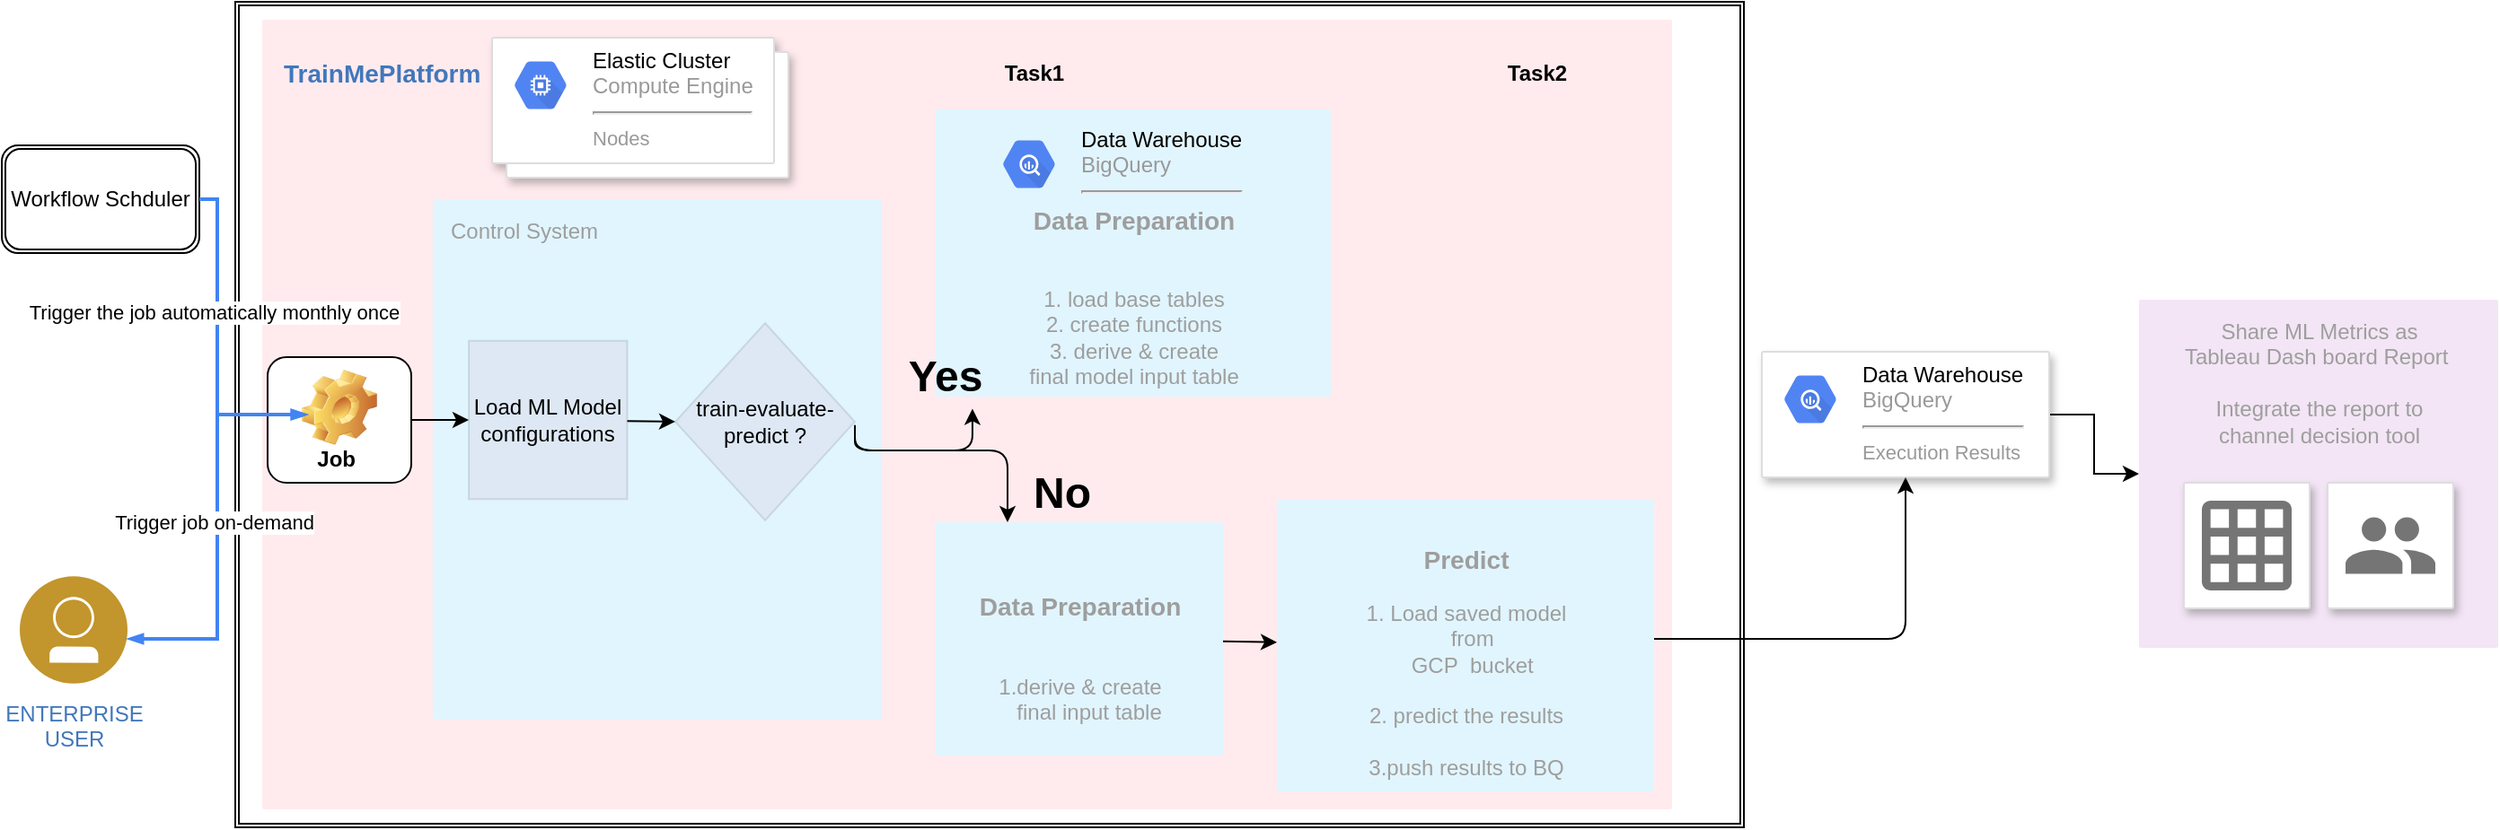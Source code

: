 <mxfile version="14.4.3" type="github">
  <diagram id="ROtzwxqIbSB5s_9sgbQk" name="Page-1">
    <mxGraphModel dx="894" dy="616" grid="1" gridSize="10" guides="1" tooltips="1" connect="1" arrows="1" fold="1" page="1" pageScale="1" pageWidth="850" pageHeight="1100" math="0" shadow="0">
      <root>
        <mxCell id="0" />
        <mxCell id="1" parent="0" />
        <mxCell id="hhmU4C3-GDhb0q8U8oKx-1" value="" style="shape=ext;double=1;rounded=0;whiteSpace=wrap;html=1;align=left;" vertex="1" parent="1">
          <mxGeometry x="130" y="50" width="840" height="460" as="geometry" />
        </mxCell>
        <mxCell id="hhmU4C3-GDhb0q8U8oKx-14" value="ENTERPRISE&lt;div&gt;USER&lt;/div&gt;" style="aspect=fixed;perimeter=ellipsePerimeter;html=1;align=center;shadow=0;dashed=0;image;image=img/lib/ibm/users/user.svg;strokeColor=#FF0000;fillColor=#FFFF66;gradientColor=none;fontColor=#4277BB;labelBackgroundColor=#ffffff;spacingTop=3;" vertex="1" parent="1">
          <mxGeometry x="10" y="370" width="60" height="60" as="geometry" />
        </mxCell>
        <mxCell id="hhmU4C3-GDhb0q8U8oKx-11" value="Workflow Schduler" style="shape=ext;double=1;rounded=1;whiteSpace=wrap;html=1;" vertex="1" parent="1">
          <mxGeometry y="130" width="110" height="60" as="geometry" />
        </mxCell>
        <mxCell id="hhmU4C3-GDhb0q8U8oKx-43" style="edgeStyle=orthogonalEdgeStyle;rounded=0;orthogonalLoop=1;jettySize=auto;html=1;" edge="1" parent="1" source="hhmU4C3-GDhb0q8U8oKx-40" target="hhmU4C3-GDhb0q8U8oKx-42">
          <mxGeometry relative="1" as="geometry" />
        </mxCell>
        <mxCell id="hhmU4C3-GDhb0q8U8oKx-40" value="" style="strokeColor=#dddddd;fillColor=#ffffff;shadow=1;strokeWidth=1;rounded=1;absoluteArcSize=1;arcSize=2;fontSize=12;fontColor=#9E9E9E;align=center;html=1;" vertex="1" parent="1">
          <mxGeometry x="980" y="245" width="160" height="70" as="geometry" />
        </mxCell>
        <mxCell id="hhmU4C3-GDhb0q8U8oKx-41" value="&lt;font color=&quot;#000000&quot;&gt;Data Warehouse&lt;/font&gt;&lt;br&gt;BigQuery&lt;hr&gt;&lt;font style=&quot;font-size: 11px&quot;&gt;Execution Results&lt;/font&gt;" style="dashed=0;connectable=0;html=1;fillColor=#5184F3;strokeColor=none;shape=mxgraph.gcp2.hexIcon;prIcon=bigquery;part=1;labelPosition=right;verticalLabelPosition=middle;align=left;verticalAlign=top;spacingLeft=5;fontColor=#999999;fontSize=12;spacingTop=-8;" vertex="1" parent="hhmU4C3-GDhb0q8U8oKx-40">
          <mxGeometry width="44" height="39" relative="1" as="geometry">
            <mxPoint x="5" y="7" as="offset" />
          </mxGeometry>
        </mxCell>
        <mxCell id="hhmU4C3-GDhb0q8U8oKx-42" value="Share ML Metrics as&lt;br&gt;Tableau Dash board Report&amp;nbsp;&lt;font style=&quot;font-size: 10px&quot;&gt;&lt;br&gt;&lt;/font&gt;&lt;br&gt;Integrate the report to&lt;br&gt;&amp;nbsp;channel decision tool&amp;nbsp;" style="rounded=1;absoluteArcSize=1;arcSize=2;html=1;strokeColor=none;gradientColor=none;shadow=0;dashed=0;fontSize=12;fontColor=#9E9E9E;align=center;verticalAlign=top;spacing=10;spacingTop=-4;fillColor=#F3E5F5;" vertex="1" parent="1">
          <mxGeometry x="1190" y="216" width="200" height="194" as="geometry" />
        </mxCell>
        <mxCell id="hhmU4C3-GDhb0q8U8oKx-44" value="" style="rounded=1;absoluteArcSize=1;arcSize=2;html=1;strokeColor=none;gradientColor=none;shadow=0;dashed=0;fontSize=12;fontColor=#9E9E9E;align=left;verticalAlign=top;spacing=10;spacingTop=-4;fillColor=#FFEBEE;" vertex="1" parent="1">
          <mxGeometry x="145" y="60" width="785" height="440" as="geometry" />
        </mxCell>
        <mxCell id="hhmU4C3-GDhb0q8U8oKx-45" value="" style="shape=mxgraph.gcp2.doubleRect;strokeColor=#dddddd;fillColor=#ffffff;shadow=1;strokeWidth=1;fontSize=11;fontColor=#9E9E9E;align=center;html=1;" vertex="1" parent="1">
          <mxGeometry x="273" y="70" width="165" height="78" as="geometry" />
        </mxCell>
        <mxCell id="hhmU4C3-GDhb0q8U8oKx-46" value="&lt;font color=&quot;#000000&quot;&gt;Elastic Cluster&lt;/font&gt;&lt;br&gt;Compute Engine&lt;hr&gt;&lt;font style=&quot;font-size: 11px&quot;&gt;Nodes&lt;/font&gt;" style="dashed=0;connectable=0;html=1;fillColor=#5184F3;strokeColor=none;shape=mxgraph.gcp2.hexIcon;prIcon=compute_engine;part=1;labelPosition=right;verticalLabelPosition=middle;align=left;verticalAlign=top;spacingLeft=5;fontColor=#999999;fontSize=12;spacingTop=-8;" vertex="1" parent="hhmU4C3-GDhb0q8U8oKx-45">
          <mxGeometry width="44" height="39" relative="1" as="geometry">
            <mxPoint x="5" y="7" as="offset" />
          </mxGeometry>
        </mxCell>
        <mxCell id="hhmU4C3-GDhb0q8U8oKx-23" value="TrainMePlatform" style="text;html=1;align=left;verticalAlign=middle;fontColor=#4277BB;shadow=0;dashed=0;strokeColor=none;fillColor=none;labelBackgroundColor=none;fontStyle=1;fontSize=14;spacingLeft=5;" vertex="1" parent="1">
          <mxGeometry x="150" y="80" width="123" height="20" as="geometry" />
        </mxCell>
        <mxCell id="hhmU4C3-GDhb0q8U8oKx-33" value="&lt;br&gt;&lt;br&gt;&lt;h3&gt;Data Preparation&lt;/h3&gt;&lt;br&gt;1. load base tables&lt;br&gt;2. create functions&lt;br&gt;3. derive &amp;amp; create &lt;br&gt;final model input table" style="rounded=1;absoluteArcSize=1;arcSize=2;html=1;strokeColor=none;gradientColor=none;shadow=0;dashed=0;fontSize=12;fontColor=#9E9E9E;align=center;verticalAlign=top;spacing=10;spacingTop=-4;fillColor=#E1F5FE;" vertex="1" parent="1">
          <mxGeometry x="520" y="110" width="220" height="160" as="geometry" />
        </mxCell>
        <mxCell id="hhmU4C3-GDhb0q8U8oKx-4" value="Job&amp;nbsp;" style="label;whiteSpace=wrap;html=1;align=center;verticalAlign=bottom;spacingLeft=0;spacingBottom=4;imageAlign=center;imageVerticalAlign=top;image=img/clipart/Gear_128x128.png" vertex="1" parent="1">
          <mxGeometry x="148" y="248" width="80" height="70" as="geometry" />
        </mxCell>
        <mxCell id="hhmU4C3-GDhb0q8U8oKx-35" style="edgeStyle=orthogonalEdgeStyle;rounded=0;html=1;labelBackgroundColor=none;startFill=1;startSize=4;endArrow=blockThin;endFill=1;endSize=4;jettySize=auto;orthogonalLoop=1;strokeColor=#4284F3;strokeWidth=2;fontSize=12;fontColor=#000000;align=left;dashed=0;startArrow=blockThin;" edge="1" parent="1">
          <mxGeometry relative="1" as="geometry">
            <Array as="points">
              <mxPoint x="120" y="280" />
              <mxPoint x="120" y="405" />
            </Array>
            <mxPoint x="170" y="280" as="sourcePoint" />
            <mxPoint x="70" y="405" as="targetPoint" />
          </mxGeometry>
        </mxCell>
        <mxCell id="hhmU4C3-GDhb0q8U8oKx-38" value="Trigger job on-demand" style="edgeLabel;html=1;align=center;verticalAlign=middle;resizable=0;points=[];" vertex="1" connectable="0" parent="hhmU4C3-GDhb0q8U8oKx-35">
          <mxGeometry x="-0.022" y="-2" relative="1" as="geometry">
            <mxPoint as="offset" />
          </mxGeometry>
        </mxCell>
        <mxCell id="hhmU4C3-GDhb0q8U8oKx-47" value="Control System" style="rounded=1;absoluteArcSize=1;arcSize=2;html=1;strokeColor=none;gradientColor=none;shadow=0;dashed=0;fontSize=12;fontColor=#9E9E9E;align=left;verticalAlign=top;spacing=10;spacingTop=-4;fillColor=#E1F5FE;" vertex="1" parent="1">
          <mxGeometry x="240" y="160" width="250" height="290" as="geometry" />
        </mxCell>
        <mxCell id="hhmU4C3-GDhb0q8U8oKx-37" style="edgeStyle=orthogonalEdgeStyle;rounded=0;html=1;labelBackgroundColor=none;startFill=1;startSize=4;endArrow=blockThin;endFill=1;endSize=4;jettySize=auto;orthogonalLoop=1;strokeColor=#4284F3;strokeWidth=2;fontSize=12;fontColor=#000000;align=center;dashed=0;" edge="1" parent="1">
          <mxGeometry relative="1" as="geometry">
            <Array as="points">
              <mxPoint x="120" y="160" />
              <mxPoint x="120" y="280" />
            </Array>
            <mxPoint x="110" y="160" as="sourcePoint" />
            <mxPoint x="170" y="280" as="targetPoint" />
          </mxGeometry>
        </mxCell>
        <mxCell id="hhmU4C3-GDhb0q8U8oKx-39" value="Trigger the job automatically monthly once" style="edgeLabel;html=1;align=center;verticalAlign=middle;resizable=0;points=[];" vertex="1" connectable="0" parent="hhmU4C3-GDhb0q8U8oKx-37">
          <mxGeometry x="-0.189" y="-2" relative="1" as="geometry">
            <mxPoint as="offset" />
          </mxGeometry>
        </mxCell>
        <mxCell id="hhmU4C3-GDhb0q8U8oKx-57" style="edgeStyle=orthogonalEdgeStyle;rounded=0;html=1;labelBackgroundColor=none;startFill=1;startSize=4;endArrow=blockThin;endFill=1;endSize=4;jettySize=auto;orthogonalLoop=1;strokeColor=#9E9E9E;strokeWidth=2;fontSize=12;fontColor=#000000;align=left;dashed=0;startArrow=blockThin;" edge="1" parent="1" source="hhmU4C3-GDhb0q8U8oKx-47" target="hhmU4C3-GDhb0q8U8oKx-47">
          <mxGeometry relative="1" as="geometry">
            <mxPoint x="898" y="570" as="sourcePoint" />
            <mxPoint x="410" y="590" as="targetPoint" />
            <Array as="points">
              <mxPoint x="295" y="370" />
              <mxPoint x="295" y="370" />
            </Array>
          </mxGeometry>
        </mxCell>
        <mxCell id="hhmU4C3-GDhb0q8U8oKx-64" style="edgeStyle=none;rounded=0;orthogonalLoop=1;jettySize=auto;html=1;entryX=0;entryY=0.5;entryDx=0;entryDy=0;" edge="1" parent="1" source="hhmU4C3-GDhb0q8U8oKx-60" target="hhmU4C3-GDhb0q8U8oKx-63">
          <mxGeometry relative="1" as="geometry" />
        </mxCell>
        <mxCell id="hhmU4C3-GDhb0q8U8oKx-60" value="Load ML Model configurations" style="whiteSpace=wrap;html=1;aspect=fixed;fillColor=#B5739D;opacity=10;" vertex="1" parent="1">
          <mxGeometry x="260" y="238.88" width="88.25" height="88.25" as="geometry" />
        </mxCell>
        <mxCell id="hhmU4C3-GDhb0q8U8oKx-63" value="train-evaluate-predict ?" style="rhombus;whiteSpace=wrap;html=1;opacity=10;fillColor=#B5739D;" vertex="1" parent="1">
          <mxGeometry x="375" y="229" width="100" height="110" as="geometry" />
        </mxCell>
        <mxCell id="hhmU4C3-GDhb0q8U8oKx-65" style="edgeStyle=none;rounded=0;orthogonalLoop=1;jettySize=auto;html=1;entryX=0;entryY=0.5;entryDx=0;entryDy=0;" edge="1" parent="1" source="hhmU4C3-GDhb0q8U8oKx-4" target="hhmU4C3-GDhb0q8U8oKx-60">
          <mxGeometry relative="1" as="geometry" />
        </mxCell>
        <mxCell id="hhmU4C3-GDhb0q8U8oKx-76" style="edgeStyle=none;rounded=0;orthogonalLoop=1;jettySize=auto;html=1;" edge="1" parent="1" source="hhmU4C3-GDhb0q8U8oKx-66" target="hhmU4C3-GDhb0q8U8oKx-67">
          <mxGeometry relative="1" as="geometry" />
        </mxCell>
        <mxCell id="hhmU4C3-GDhb0q8U8oKx-66" value="&lt;br&gt;&lt;h3&gt;&lt;b&gt;Data Preparation&lt;/b&gt;&lt;/h3&gt;&lt;br&gt;1.derive &amp;amp; create &lt;br&gt;&amp;nbsp; &amp;nbsp;final input table" style="rounded=1;absoluteArcSize=1;arcSize=2;html=1;strokeColor=none;gradientColor=none;shadow=0;dashed=0;fontSize=12;fontColor=#9E9E9E;align=center;verticalAlign=top;spacing=10;spacingTop=-4;fillColor=#E1F5FE;" vertex="1" parent="1">
          <mxGeometry x="520" y="340" width="160" height="130" as="geometry" />
        </mxCell>
        <mxCell id="hhmU4C3-GDhb0q8U8oKx-67" value="&lt;h3&gt;Predict&lt;/h3&gt;1. Load saved model &lt;br&gt;&amp;nbsp; from&lt;br&gt;&amp;nbsp; GCP&amp;nbsp; bucket&lt;br&gt;&lt;br&gt;2. predict the results&lt;br&gt;&lt;br&gt;3.push results to BQ" style="rounded=1;absoluteArcSize=1;arcSize=2;html=1;strokeColor=none;gradientColor=none;shadow=0;dashed=0;fontSize=12;fontColor=#9E9E9E;align=center;verticalAlign=top;spacing=10;spacingTop=-4;fillColor=#E1F5FE;" vertex="1" parent="1">
          <mxGeometry x="710" y="327.5" width="210" height="162.5" as="geometry" />
        </mxCell>
        <mxCell id="hhmU4C3-GDhb0q8U8oKx-69" value="&lt;b&gt;Task1&lt;/b&gt;" style="text;html=1;strokeColor=none;fillColor=none;align=center;verticalAlign=middle;whiteSpace=wrap;rounded=0;opacity=10;" vertex="1" parent="1">
          <mxGeometry x="550" y="80" width="50" height="20" as="geometry" />
        </mxCell>
        <mxCell id="hhmU4C3-GDhb0q8U8oKx-72" value="" style="edgeStyle=elbowEdgeStyle;elbow=vertical;endArrow=classic;html=1;entryX=0.093;entryY=1.042;entryDx=0;entryDy=0;entryPerimeter=0;" edge="1" parent="1" target="hhmU4C3-GDhb0q8U8oKx-33">
          <mxGeometry width="50" height="50" relative="1" as="geometry">
            <mxPoint x="475" y="285.88" as="sourcePoint" />
            <mxPoint x="525" y="235.88" as="targetPoint" />
            <Array as="points">
              <mxPoint x="520" y="300" />
              <mxPoint x="550" y="310" />
              <mxPoint x="540" y="270" />
            </Array>
          </mxGeometry>
        </mxCell>
        <mxCell id="hhmU4C3-GDhb0q8U8oKx-74" value="Yes" style="text;strokeColor=none;fillColor=none;html=1;fontSize=24;fontStyle=1;verticalAlign=middle;align=center;" vertex="1" parent="1">
          <mxGeometry x="475" y="238.88" width="100" height="40" as="geometry" />
        </mxCell>
        <mxCell id="hhmU4C3-GDhb0q8U8oKx-77" value="" style="edgeStyle=elbowEdgeStyle;elbow=vertical;endArrow=classic;html=1;entryX=0.25;entryY=0;entryDx=0;entryDy=0;" edge="1" parent="1" target="hhmU4C3-GDhb0q8U8oKx-66">
          <mxGeometry width="50" height="50" relative="1" as="geometry">
            <mxPoint x="475" y="290" as="sourcePoint" />
            <mxPoint x="555" y="331.88" as="targetPoint" />
            <Array as="points">
              <mxPoint x="515" y="300" />
            </Array>
          </mxGeometry>
        </mxCell>
        <mxCell id="hhmU4C3-GDhb0q8U8oKx-78" value="No" style="text;strokeColor=none;fillColor=none;html=1;fontSize=24;fontStyle=1;verticalAlign=middle;align=center;opacity=10;" vertex="1" parent="1">
          <mxGeometry x="540" y="304" width="100" height="40" as="geometry" />
        </mxCell>
        <mxCell id="hhmU4C3-GDhb0q8U8oKx-80" value="" style="edgeStyle=elbowEdgeStyle;elbow=vertical;endArrow=classic;html=1;" edge="1" parent="1" source="hhmU4C3-GDhb0q8U8oKx-67">
          <mxGeometry width="50" height="50" relative="1" as="geometry">
            <mxPoint x="1010" y="365" as="sourcePoint" />
            <mxPoint x="1060" y="315" as="targetPoint" />
            <Array as="points">
              <mxPoint x="960" y="405" />
              <mxPoint x="920" y="384" />
              <mxPoint x="970" y="410" />
            </Array>
          </mxGeometry>
        </mxCell>
        <mxCell id="hhmU4C3-GDhb0q8U8oKx-81" value="&lt;font color=&quot;#000000&quot;&gt;Data Warehouse&lt;/font&gt;&lt;br&gt;BigQuery&lt;hr&gt;" style="dashed=0;connectable=0;html=1;fillColor=#5184F3;strokeColor=none;shape=mxgraph.gcp2.hexIcon;prIcon=bigquery;part=1;labelPosition=right;verticalLabelPosition=middle;align=left;verticalAlign=top;spacingLeft=5;fontColor=#999999;fontSize=12;spacingTop=-8;" vertex="1" parent="1">
          <mxGeometry x="550" y="121" width="44" height="39" as="geometry" />
        </mxCell>
        <mxCell id="hhmU4C3-GDhb0q8U8oKx-82" value="&lt;b&gt;Task2&lt;/b&gt;" style="text;html=1;strokeColor=none;fillColor=none;align=center;verticalAlign=middle;whiteSpace=wrap;rounded=0;opacity=10;" vertex="1" parent="1">
          <mxGeometry x="830" y="80" width="50" height="20" as="geometry" />
        </mxCell>
        <mxCell id="hhmU4C3-GDhb0q8U8oKx-83" value="" style="strokeColor=#dddddd;fillColor=#ffffff;shadow=1;strokeWidth=1;rounded=1;absoluteArcSize=1;arcSize=2;labelPosition=center;verticalLabelPosition=middle;align=center;verticalAlign=bottom;spacingLeft=0;fontColor=#999999;fontSize=12;whiteSpace=wrap;spacingBottom=2;html=1;" vertex="1" parent="1">
          <mxGeometry x="1215" y="318" width="70" height="70" as="geometry" />
        </mxCell>
        <mxCell id="hhmU4C3-GDhb0q8U8oKx-84" value="" style="dashed=0;connectable=0;html=1;fillColor=#757575;strokeColor=none;shape=mxgraph.gcp2.report;part=1;" vertex="1" parent="hhmU4C3-GDhb0q8U8oKx-83">
          <mxGeometry x="0.5" width="50" height="50" relative="1" as="geometry">
            <mxPoint x="-25" y="10" as="offset" />
          </mxGeometry>
        </mxCell>
        <mxCell id="hhmU4C3-GDhb0q8U8oKx-85" value="" style="strokeColor=#dddddd;fillColor=#ffffff;shadow=1;strokeWidth=1;rounded=1;absoluteArcSize=1;arcSize=2;labelPosition=center;verticalLabelPosition=middle;align=center;verticalAlign=bottom;spacingLeft=0;fontColor=#999999;fontSize=12;whiteSpace=wrap;spacingBottom=2;html=1;" vertex="1" parent="1">
          <mxGeometry x="1295" y="318" width="70" height="70" as="geometry" />
        </mxCell>
        <mxCell id="hhmU4C3-GDhb0q8U8oKx-86" value="" style="dashed=0;connectable=0;html=1;fillColor=#757575;strokeColor=none;shape=mxgraph.gcp2.users;part=1;" vertex="1" parent="hhmU4C3-GDhb0q8U8oKx-85">
          <mxGeometry x="0.5" width="50" height="31.5" relative="1" as="geometry">
            <mxPoint x="-25" y="19.25" as="offset" />
          </mxGeometry>
        </mxCell>
      </root>
    </mxGraphModel>
  </diagram>
</mxfile>
